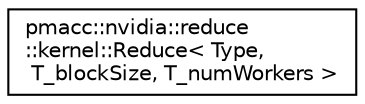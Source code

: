 digraph "Graphical Class Hierarchy"
{
 // LATEX_PDF_SIZE
  edge [fontname="Helvetica",fontsize="10",labelfontname="Helvetica",labelfontsize="10"];
  node [fontname="Helvetica",fontsize="10",shape=record];
  rankdir="LR";
  Node0 [label="pmacc::nvidia::reduce\l::kernel::Reduce\< Type,\l T_blockSize, T_numWorkers \>",height=0.2,width=0.4,color="black", fillcolor="white", style="filled",URL="$structpmacc_1_1nvidia_1_1reduce_1_1kernel_1_1_reduce.html",tooltip="reduce elements within a buffer"];
}
